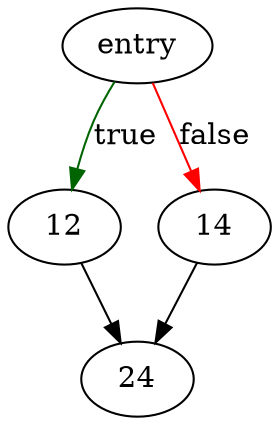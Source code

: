digraph "sqlite3ColumnType" {
	// Node definitions.
	2 [label=entry];
	12;
	14;
	24;

	// Edge definitions.
	2 -> 12 [
		color=darkgreen
		label=true
	];
	2 -> 14 [
		color=red
		label=false
	];
	12 -> 24;
	14 -> 24;
}
